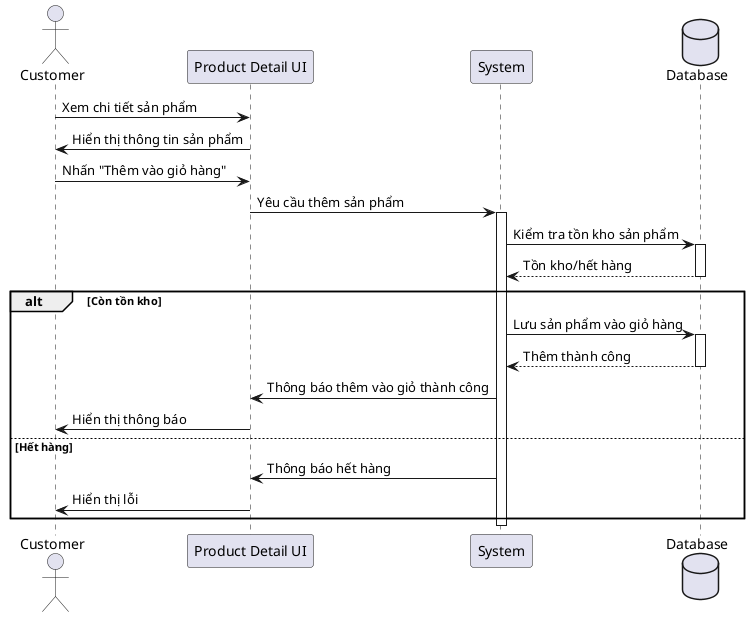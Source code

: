 @startuml
actor Customer
participant "Product Detail UI" as UI
participant "System" as Server
database "Database" as DB

Customer -> UI : Xem chi tiết sản phẩm
UI -> Customer : Hiển thị thông tin sản phẩm
Customer -> UI : Nhấn "Thêm vào giỏ hàng"
UI -> Server : Yêu cầu thêm sản phẩm
activate Server
Server -> DB : Kiểm tra tồn kho sản phẩm
activate DB
DB --> Server : Tồn kho/hết hàng
deactivate DB

alt Còn tồn kho
    Server -> DB : Lưu sản phẩm vào giỏ hàng
    activate DB
    DB --> Server : Thêm thành công
    deactivate DB
    Server -> UI : Thông báo thêm vào giỏ thành công
    UI -> Customer : Hiển thị thông báo
else Hết hàng
    Server -> UI : Thông báo hết hàng
    UI -> Customer : Hiển thị lỗi
end
deactivate Server
@enduml

